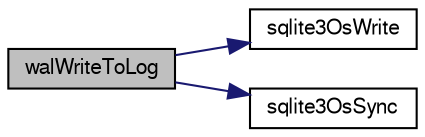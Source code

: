 digraph "walWriteToLog"
{
  edge [fontname="FreeSans",fontsize="10",labelfontname="FreeSans",labelfontsize="10"];
  node [fontname="FreeSans",fontsize="10",shape=record];
  rankdir="LR";
  Node906383 [label="walWriteToLog",height=0.2,width=0.4,color="black", fillcolor="grey75", style="filled", fontcolor="black"];
  Node906383 -> Node906384 [color="midnightblue",fontsize="10",style="solid",fontname="FreeSans"];
  Node906384 [label="sqlite3OsWrite",height=0.2,width=0.4,color="black", fillcolor="white", style="filled",URL="$sqlite3_8c.html#a1eea7ec327af84c05b4dd4cc075a537f"];
  Node906383 -> Node906385 [color="midnightblue",fontsize="10",style="solid",fontname="FreeSans"];
  Node906385 [label="sqlite3OsSync",height=0.2,width=0.4,color="black", fillcolor="white", style="filled",URL="$sqlite3_8c.html#a3f01629ca3b49854944cecdd14dc3358"];
}
